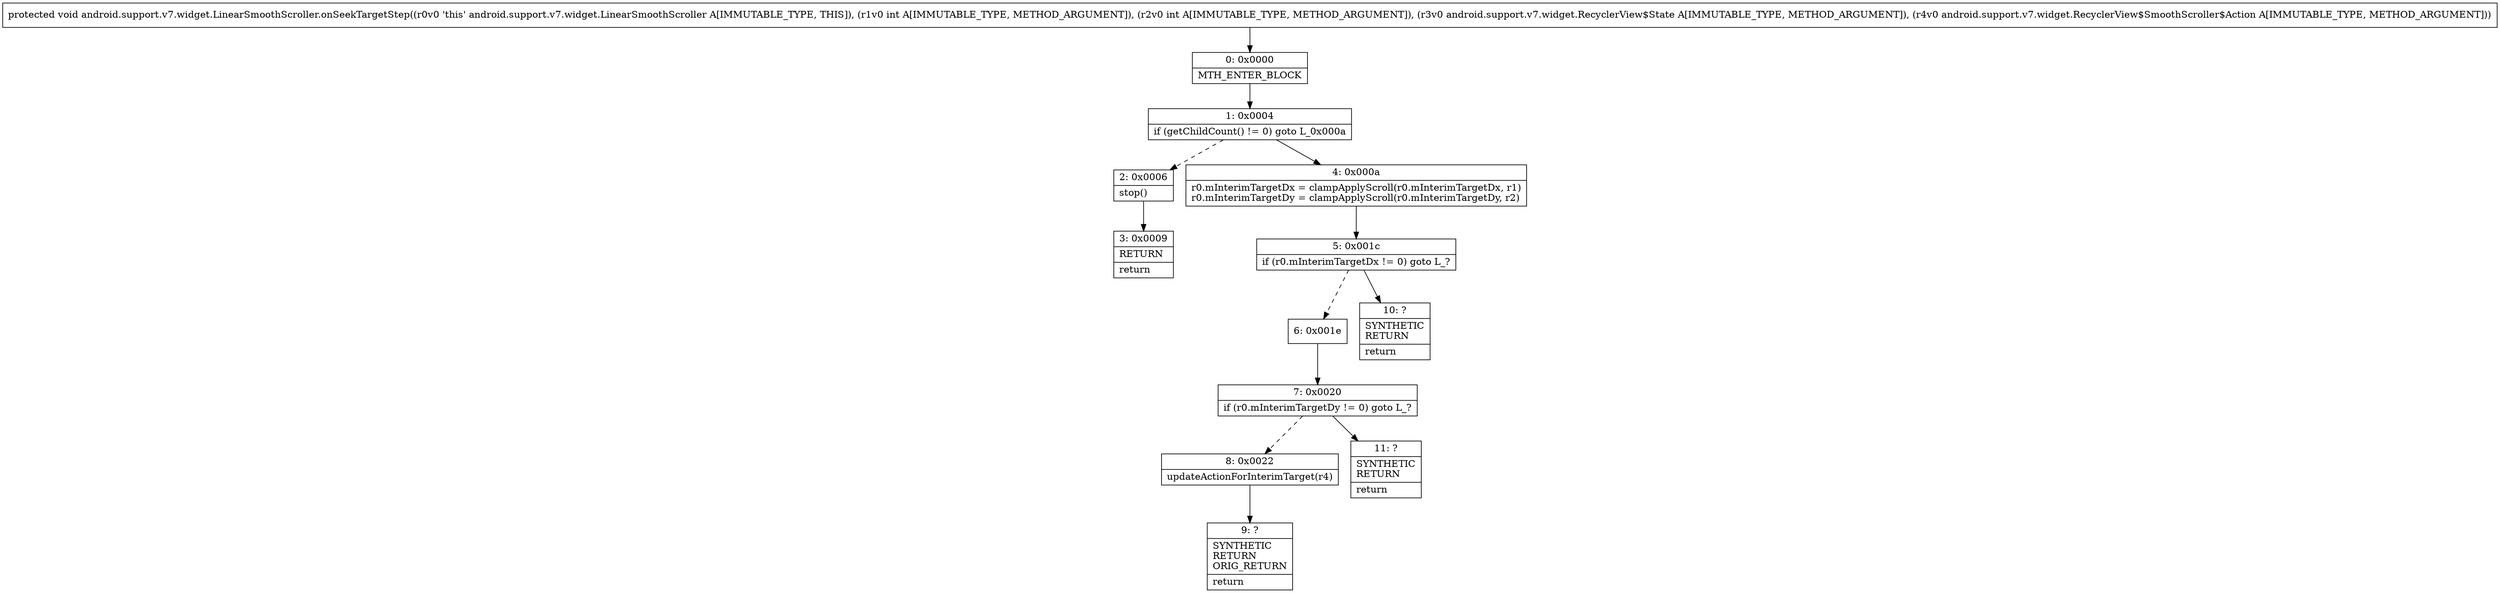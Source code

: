 digraph "CFG forandroid.support.v7.widget.LinearSmoothScroller.onSeekTargetStep(IILandroid\/support\/v7\/widget\/RecyclerView$State;Landroid\/support\/v7\/widget\/RecyclerView$SmoothScroller$Action;)V" {
Node_0 [shape=record,label="{0\:\ 0x0000|MTH_ENTER_BLOCK\l}"];
Node_1 [shape=record,label="{1\:\ 0x0004|if (getChildCount() != 0) goto L_0x000a\l}"];
Node_2 [shape=record,label="{2\:\ 0x0006|stop()\l}"];
Node_3 [shape=record,label="{3\:\ 0x0009|RETURN\l|return\l}"];
Node_4 [shape=record,label="{4\:\ 0x000a|r0.mInterimTargetDx = clampApplyScroll(r0.mInterimTargetDx, r1)\lr0.mInterimTargetDy = clampApplyScroll(r0.mInterimTargetDy, r2)\l}"];
Node_5 [shape=record,label="{5\:\ 0x001c|if (r0.mInterimTargetDx != 0) goto L_?\l}"];
Node_6 [shape=record,label="{6\:\ 0x001e}"];
Node_7 [shape=record,label="{7\:\ 0x0020|if (r0.mInterimTargetDy != 0) goto L_?\l}"];
Node_8 [shape=record,label="{8\:\ 0x0022|updateActionForInterimTarget(r4)\l}"];
Node_9 [shape=record,label="{9\:\ ?|SYNTHETIC\lRETURN\lORIG_RETURN\l|return\l}"];
Node_10 [shape=record,label="{10\:\ ?|SYNTHETIC\lRETURN\l|return\l}"];
Node_11 [shape=record,label="{11\:\ ?|SYNTHETIC\lRETURN\l|return\l}"];
MethodNode[shape=record,label="{protected void android.support.v7.widget.LinearSmoothScroller.onSeekTargetStep((r0v0 'this' android.support.v7.widget.LinearSmoothScroller A[IMMUTABLE_TYPE, THIS]), (r1v0 int A[IMMUTABLE_TYPE, METHOD_ARGUMENT]), (r2v0 int A[IMMUTABLE_TYPE, METHOD_ARGUMENT]), (r3v0 android.support.v7.widget.RecyclerView$State A[IMMUTABLE_TYPE, METHOD_ARGUMENT]), (r4v0 android.support.v7.widget.RecyclerView$SmoothScroller$Action A[IMMUTABLE_TYPE, METHOD_ARGUMENT])) }"];
MethodNode -> Node_0;
Node_0 -> Node_1;
Node_1 -> Node_2[style=dashed];
Node_1 -> Node_4;
Node_2 -> Node_3;
Node_4 -> Node_5;
Node_5 -> Node_6[style=dashed];
Node_5 -> Node_10;
Node_6 -> Node_7;
Node_7 -> Node_8[style=dashed];
Node_7 -> Node_11;
Node_8 -> Node_9;
}

